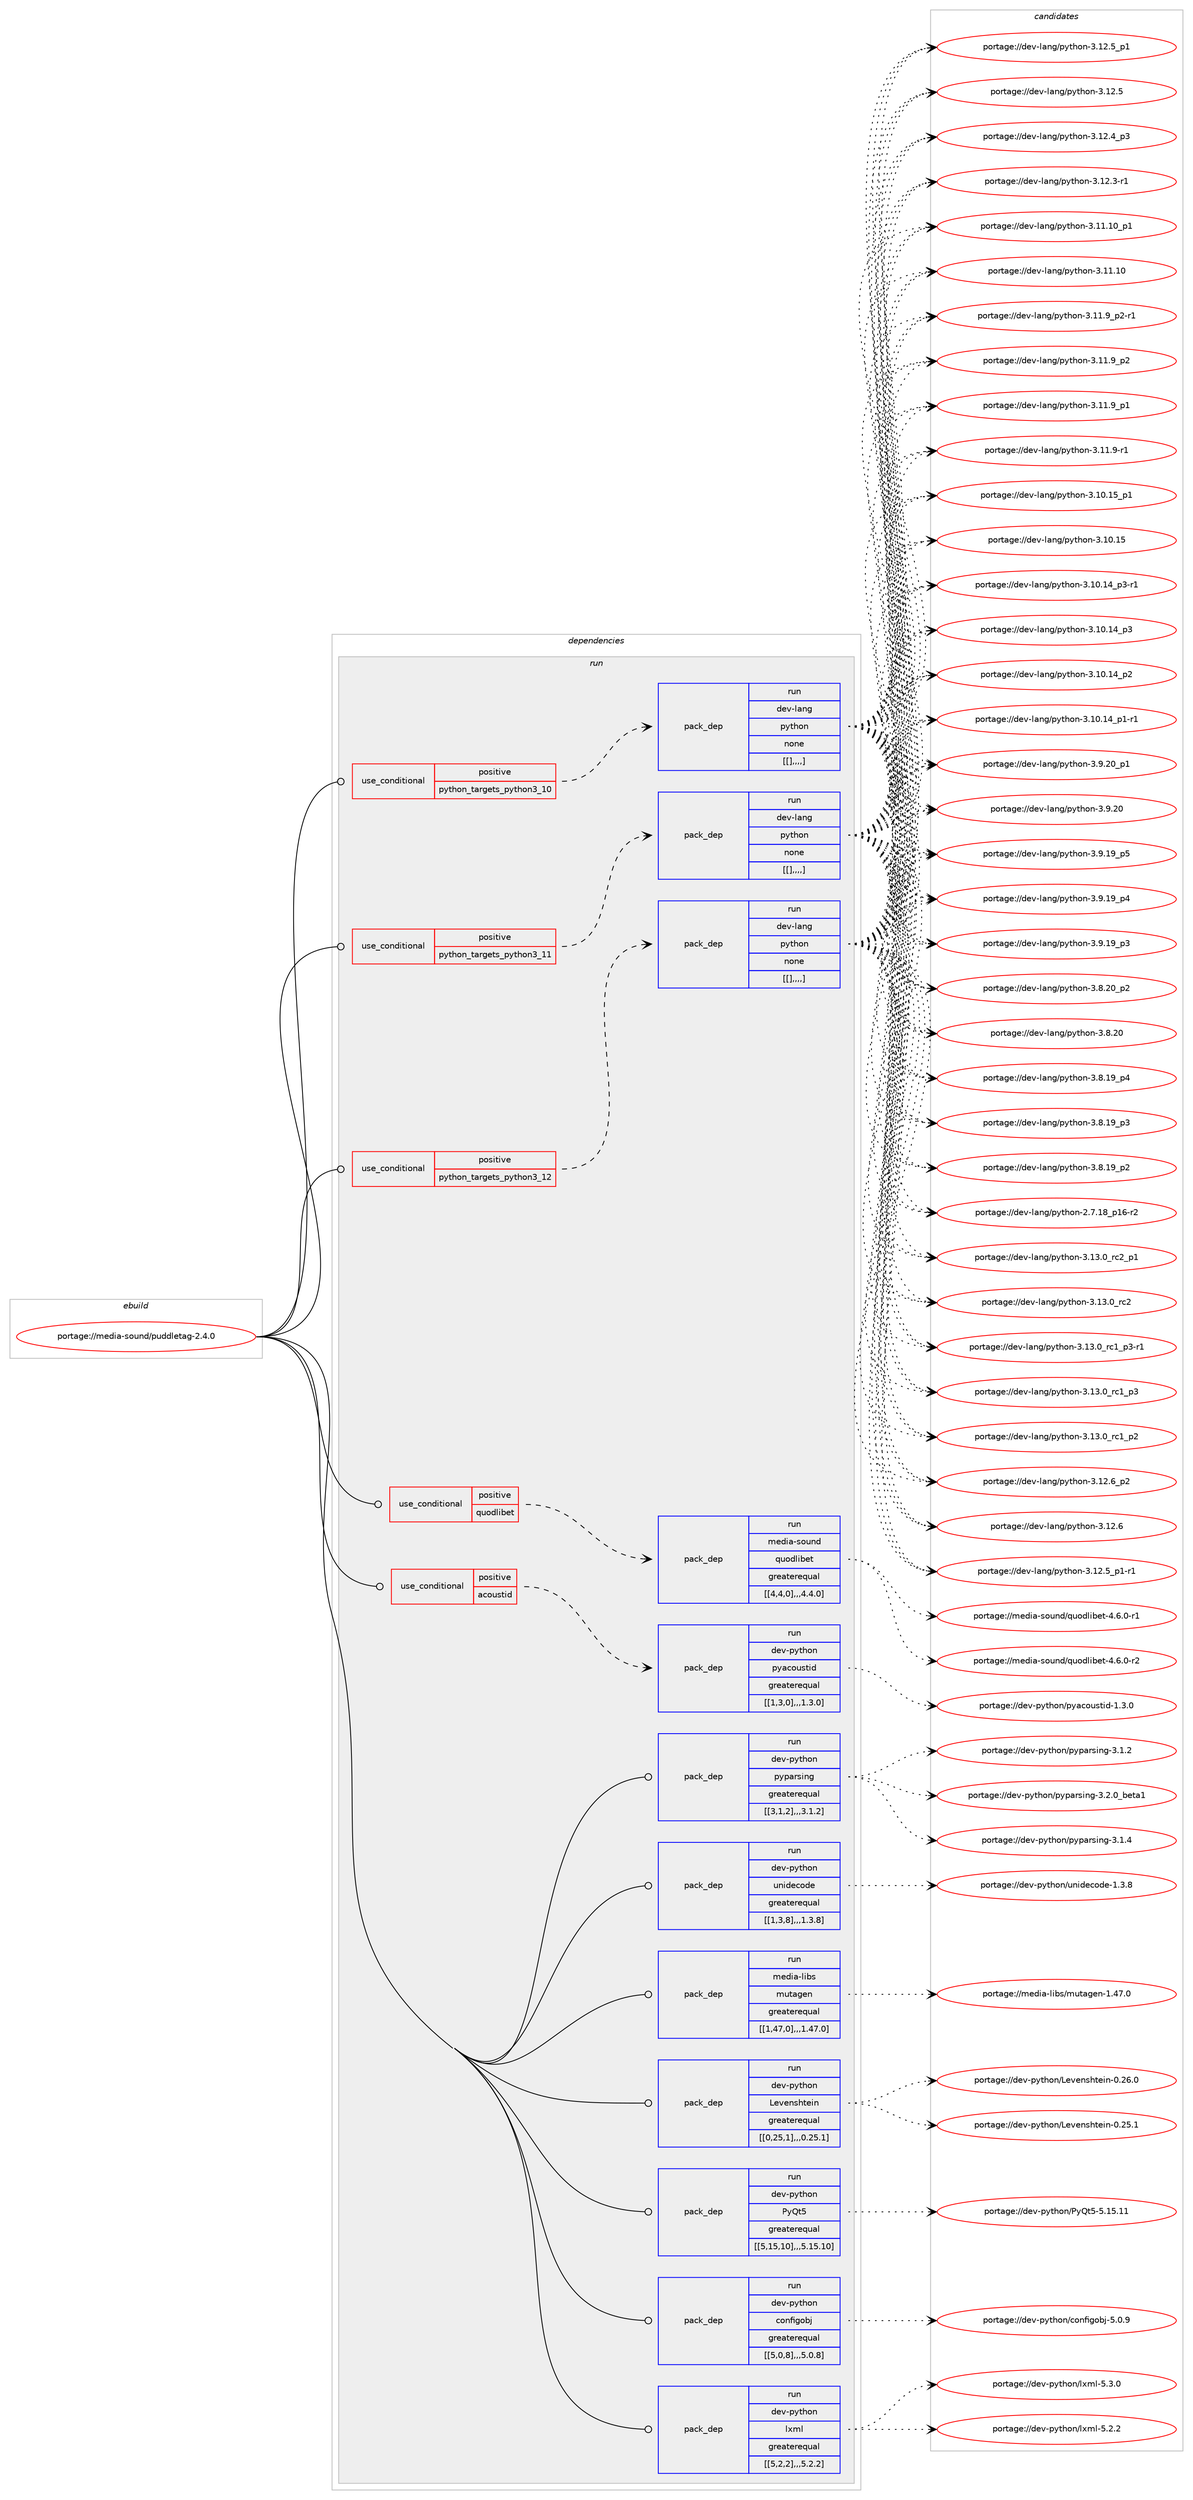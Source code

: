 digraph prolog {

# *************
# Graph options
# *************

newrank=true;
concentrate=true;
compound=true;
graph [rankdir=LR,fontname=Helvetica,fontsize=10,ranksep=1.5];#, ranksep=2.5, nodesep=0.2];
edge  [arrowhead=vee];
node  [fontname=Helvetica,fontsize=10];

# **********
# The ebuild
# **********

subgraph cluster_leftcol {
color=gray;
label=<<i>ebuild</i>>;
id [label="portage://media-sound/puddletag-2.4.0", color=red, width=4, href="../media-sound/puddletag-2.4.0.svg"];
}

# ****************
# The dependencies
# ****************

subgraph cluster_midcol {
color=gray;
label=<<i>dependencies</i>>;
subgraph cluster_compile {
fillcolor="#eeeeee";
style=filled;
label=<<i>compile</i>>;
}
subgraph cluster_compileandrun {
fillcolor="#eeeeee";
style=filled;
label=<<i>compile and run</i>>;
}
subgraph cluster_run {
fillcolor="#eeeeee";
style=filled;
label=<<i>run</i>>;
subgraph cond84788 {
dependency330267 [label=<<TABLE BORDER="0" CELLBORDER="1" CELLSPACING="0" CELLPADDING="4"><TR><TD ROWSPAN="3" CELLPADDING="10">use_conditional</TD></TR><TR><TD>positive</TD></TR><TR><TD>acoustid</TD></TR></TABLE>>, shape=none, color=red];
subgraph pack242967 {
dependency330268 [label=<<TABLE BORDER="0" CELLBORDER="1" CELLSPACING="0" CELLPADDING="4" WIDTH="220"><TR><TD ROWSPAN="6" CELLPADDING="30">pack_dep</TD></TR><TR><TD WIDTH="110">run</TD></TR><TR><TD>dev-python</TD></TR><TR><TD>pyacoustid</TD></TR><TR><TD>greaterequal</TD></TR><TR><TD>[[1,3,0],,,1.3.0]</TD></TR></TABLE>>, shape=none, color=blue];
}
dependency330267:e -> dependency330268:w [weight=20,style="dashed",arrowhead="vee"];
}
id:e -> dependency330267:w [weight=20,style="solid",arrowhead="odot"];
subgraph cond84789 {
dependency330269 [label=<<TABLE BORDER="0" CELLBORDER="1" CELLSPACING="0" CELLPADDING="4"><TR><TD ROWSPAN="3" CELLPADDING="10">use_conditional</TD></TR><TR><TD>positive</TD></TR><TR><TD>python_targets_python3_10</TD></TR></TABLE>>, shape=none, color=red];
subgraph pack242968 {
dependency330270 [label=<<TABLE BORDER="0" CELLBORDER="1" CELLSPACING="0" CELLPADDING="4" WIDTH="220"><TR><TD ROWSPAN="6" CELLPADDING="30">pack_dep</TD></TR><TR><TD WIDTH="110">run</TD></TR><TR><TD>dev-lang</TD></TR><TR><TD>python</TD></TR><TR><TD>none</TD></TR><TR><TD>[[],,,,]</TD></TR></TABLE>>, shape=none, color=blue];
}
dependency330269:e -> dependency330270:w [weight=20,style="dashed",arrowhead="vee"];
}
id:e -> dependency330269:w [weight=20,style="solid",arrowhead="odot"];
subgraph cond84790 {
dependency330271 [label=<<TABLE BORDER="0" CELLBORDER="1" CELLSPACING="0" CELLPADDING="4"><TR><TD ROWSPAN="3" CELLPADDING="10">use_conditional</TD></TR><TR><TD>positive</TD></TR><TR><TD>python_targets_python3_11</TD></TR></TABLE>>, shape=none, color=red];
subgraph pack242969 {
dependency330272 [label=<<TABLE BORDER="0" CELLBORDER="1" CELLSPACING="0" CELLPADDING="4" WIDTH="220"><TR><TD ROWSPAN="6" CELLPADDING="30">pack_dep</TD></TR><TR><TD WIDTH="110">run</TD></TR><TR><TD>dev-lang</TD></TR><TR><TD>python</TD></TR><TR><TD>none</TD></TR><TR><TD>[[],,,,]</TD></TR></TABLE>>, shape=none, color=blue];
}
dependency330271:e -> dependency330272:w [weight=20,style="dashed",arrowhead="vee"];
}
id:e -> dependency330271:w [weight=20,style="solid",arrowhead="odot"];
subgraph cond84791 {
dependency330273 [label=<<TABLE BORDER="0" CELLBORDER="1" CELLSPACING="0" CELLPADDING="4"><TR><TD ROWSPAN="3" CELLPADDING="10">use_conditional</TD></TR><TR><TD>positive</TD></TR><TR><TD>python_targets_python3_12</TD></TR></TABLE>>, shape=none, color=red];
subgraph pack242970 {
dependency330274 [label=<<TABLE BORDER="0" CELLBORDER="1" CELLSPACING="0" CELLPADDING="4" WIDTH="220"><TR><TD ROWSPAN="6" CELLPADDING="30">pack_dep</TD></TR><TR><TD WIDTH="110">run</TD></TR><TR><TD>dev-lang</TD></TR><TR><TD>python</TD></TR><TR><TD>none</TD></TR><TR><TD>[[],,,,]</TD></TR></TABLE>>, shape=none, color=blue];
}
dependency330273:e -> dependency330274:w [weight=20,style="dashed",arrowhead="vee"];
}
id:e -> dependency330273:w [weight=20,style="solid",arrowhead="odot"];
subgraph cond84792 {
dependency330275 [label=<<TABLE BORDER="0" CELLBORDER="1" CELLSPACING="0" CELLPADDING="4"><TR><TD ROWSPAN="3" CELLPADDING="10">use_conditional</TD></TR><TR><TD>positive</TD></TR><TR><TD>quodlibet</TD></TR></TABLE>>, shape=none, color=red];
subgraph pack242971 {
dependency330276 [label=<<TABLE BORDER="0" CELLBORDER="1" CELLSPACING="0" CELLPADDING="4" WIDTH="220"><TR><TD ROWSPAN="6" CELLPADDING="30">pack_dep</TD></TR><TR><TD WIDTH="110">run</TD></TR><TR><TD>media-sound</TD></TR><TR><TD>quodlibet</TD></TR><TR><TD>greaterequal</TD></TR><TR><TD>[[4,4,0],,,4.4.0]</TD></TR></TABLE>>, shape=none, color=blue];
}
dependency330275:e -> dependency330276:w [weight=20,style="dashed",arrowhead="vee"];
}
id:e -> dependency330275:w [weight=20,style="solid",arrowhead="odot"];
subgraph pack242972 {
dependency330277 [label=<<TABLE BORDER="0" CELLBORDER="1" CELLSPACING="0" CELLPADDING="4" WIDTH="220"><TR><TD ROWSPAN="6" CELLPADDING="30">pack_dep</TD></TR><TR><TD WIDTH="110">run</TD></TR><TR><TD>dev-python</TD></TR><TR><TD>Levenshtein</TD></TR><TR><TD>greaterequal</TD></TR><TR><TD>[[0,25,1],,,0.25.1]</TD></TR></TABLE>>, shape=none, color=blue];
}
id:e -> dependency330277:w [weight=20,style="solid",arrowhead="odot"];
subgraph pack242973 {
dependency330278 [label=<<TABLE BORDER="0" CELLBORDER="1" CELLSPACING="0" CELLPADDING="4" WIDTH="220"><TR><TD ROWSPAN="6" CELLPADDING="30">pack_dep</TD></TR><TR><TD WIDTH="110">run</TD></TR><TR><TD>dev-python</TD></TR><TR><TD>PyQt5</TD></TR><TR><TD>greaterequal</TD></TR><TR><TD>[[5,15,10],,,5.15.10]</TD></TR></TABLE>>, shape=none, color=blue];
}
id:e -> dependency330278:w [weight=20,style="solid",arrowhead="odot"];
subgraph pack242974 {
dependency330279 [label=<<TABLE BORDER="0" CELLBORDER="1" CELLSPACING="0" CELLPADDING="4" WIDTH="220"><TR><TD ROWSPAN="6" CELLPADDING="30">pack_dep</TD></TR><TR><TD WIDTH="110">run</TD></TR><TR><TD>dev-python</TD></TR><TR><TD>configobj</TD></TR><TR><TD>greaterequal</TD></TR><TR><TD>[[5,0,8],,,5.0.8]</TD></TR></TABLE>>, shape=none, color=blue];
}
id:e -> dependency330279:w [weight=20,style="solid",arrowhead="odot"];
subgraph pack242975 {
dependency330280 [label=<<TABLE BORDER="0" CELLBORDER="1" CELLSPACING="0" CELLPADDING="4" WIDTH="220"><TR><TD ROWSPAN="6" CELLPADDING="30">pack_dep</TD></TR><TR><TD WIDTH="110">run</TD></TR><TR><TD>dev-python</TD></TR><TR><TD>lxml</TD></TR><TR><TD>greaterequal</TD></TR><TR><TD>[[5,2,2],,,5.2.2]</TD></TR></TABLE>>, shape=none, color=blue];
}
id:e -> dependency330280:w [weight=20,style="solid",arrowhead="odot"];
subgraph pack242976 {
dependency330281 [label=<<TABLE BORDER="0" CELLBORDER="1" CELLSPACING="0" CELLPADDING="4" WIDTH="220"><TR><TD ROWSPAN="6" CELLPADDING="30">pack_dep</TD></TR><TR><TD WIDTH="110">run</TD></TR><TR><TD>dev-python</TD></TR><TR><TD>pyparsing</TD></TR><TR><TD>greaterequal</TD></TR><TR><TD>[[3,1,2],,,3.1.2]</TD></TR></TABLE>>, shape=none, color=blue];
}
id:e -> dependency330281:w [weight=20,style="solid",arrowhead="odot"];
subgraph pack242977 {
dependency330282 [label=<<TABLE BORDER="0" CELLBORDER="1" CELLSPACING="0" CELLPADDING="4" WIDTH="220"><TR><TD ROWSPAN="6" CELLPADDING="30">pack_dep</TD></TR><TR><TD WIDTH="110">run</TD></TR><TR><TD>dev-python</TD></TR><TR><TD>unidecode</TD></TR><TR><TD>greaterequal</TD></TR><TR><TD>[[1,3,8],,,1.3.8]</TD></TR></TABLE>>, shape=none, color=blue];
}
id:e -> dependency330282:w [weight=20,style="solid",arrowhead="odot"];
subgraph pack242978 {
dependency330283 [label=<<TABLE BORDER="0" CELLBORDER="1" CELLSPACING="0" CELLPADDING="4" WIDTH="220"><TR><TD ROWSPAN="6" CELLPADDING="30">pack_dep</TD></TR><TR><TD WIDTH="110">run</TD></TR><TR><TD>media-libs</TD></TR><TR><TD>mutagen</TD></TR><TR><TD>greaterequal</TD></TR><TR><TD>[[1,47,0],,,1.47.0]</TD></TR></TABLE>>, shape=none, color=blue];
}
id:e -> dependency330283:w [weight=20,style="solid",arrowhead="odot"];
}
}

# **************
# The candidates
# **************

subgraph cluster_choices {
rank=same;
color=gray;
label=<<i>candidates</i>>;

subgraph choice242967 {
color=black;
nodesep=1;
choice10010111845112121116104111110471121219799111117115116105100454946514648 [label="portage://dev-python/pyacoustid-1.3.0", color=red, width=4,href="../dev-python/pyacoustid-1.3.0.svg"];
dependency330268:e -> choice10010111845112121116104111110471121219799111117115116105100454946514648:w [style=dotted,weight="100"];
}
subgraph choice242968 {
color=black;
nodesep=1;
choice100101118451089711010347112121116104111110455146495146489511499509511249 [label="portage://dev-lang/python-3.13.0_rc2_p1", color=red, width=4,href="../dev-lang/python-3.13.0_rc2_p1.svg"];
choice10010111845108971101034711212111610411111045514649514648951149950 [label="portage://dev-lang/python-3.13.0_rc2", color=red, width=4,href="../dev-lang/python-3.13.0_rc2.svg"];
choice1001011184510897110103471121211161041111104551464951464895114994995112514511449 [label="portage://dev-lang/python-3.13.0_rc1_p3-r1", color=red, width=4,href="../dev-lang/python-3.13.0_rc1_p3-r1.svg"];
choice100101118451089711010347112121116104111110455146495146489511499499511251 [label="portage://dev-lang/python-3.13.0_rc1_p3", color=red, width=4,href="../dev-lang/python-3.13.0_rc1_p3.svg"];
choice100101118451089711010347112121116104111110455146495146489511499499511250 [label="portage://dev-lang/python-3.13.0_rc1_p2", color=red, width=4,href="../dev-lang/python-3.13.0_rc1_p2.svg"];
choice100101118451089711010347112121116104111110455146495046549511250 [label="portage://dev-lang/python-3.12.6_p2", color=red, width=4,href="../dev-lang/python-3.12.6_p2.svg"];
choice10010111845108971101034711212111610411111045514649504654 [label="portage://dev-lang/python-3.12.6", color=red, width=4,href="../dev-lang/python-3.12.6.svg"];
choice1001011184510897110103471121211161041111104551464950465395112494511449 [label="portage://dev-lang/python-3.12.5_p1-r1", color=red, width=4,href="../dev-lang/python-3.12.5_p1-r1.svg"];
choice100101118451089711010347112121116104111110455146495046539511249 [label="portage://dev-lang/python-3.12.5_p1", color=red, width=4,href="../dev-lang/python-3.12.5_p1.svg"];
choice10010111845108971101034711212111610411111045514649504653 [label="portage://dev-lang/python-3.12.5", color=red, width=4,href="../dev-lang/python-3.12.5.svg"];
choice100101118451089711010347112121116104111110455146495046529511251 [label="portage://dev-lang/python-3.12.4_p3", color=red, width=4,href="../dev-lang/python-3.12.4_p3.svg"];
choice100101118451089711010347112121116104111110455146495046514511449 [label="portage://dev-lang/python-3.12.3-r1", color=red, width=4,href="../dev-lang/python-3.12.3-r1.svg"];
choice10010111845108971101034711212111610411111045514649494649489511249 [label="portage://dev-lang/python-3.11.10_p1", color=red, width=4,href="../dev-lang/python-3.11.10_p1.svg"];
choice1001011184510897110103471121211161041111104551464949464948 [label="portage://dev-lang/python-3.11.10", color=red, width=4,href="../dev-lang/python-3.11.10.svg"];
choice1001011184510897110103471121211161041111104551464949465795112504511449 [label="portage://dev-lang/python-3.11.9_p2-r1", color=red, width=4,href="../dev-lang/python-3.11.9_p2-r1.svg"];
choice100101118451089711010347112121116104111110455146494946579511250 [label="portage://dev-lang/python-3.11.9_p2", color=red, width=4,href="../dev-lang/python-3.11.9_p2.svg"];
choice100101118451089711010347112121116104111110455146494946579511249 [label="portage://dev-lang/python-3.11.9_p1", color=red, width=4,href="../dev-lang/python-3.11.9_p1.svg"];
choice100101118451089711010347112121116104111110455146494946574511449 [label="portage://dev-lang/python-3.11.9-r1", color=red, width=4,href="../dev-lang/python-3.11.9-r1.svg"];
choice10010111845108971101034711212111610411111045514649484649539511249 [label="portage://dev-lang/python-3.10.15_p1", color=red, width=4,href="../dev-lang/python-3.10.15_p1.svg"];
choice1001011184510897110103471121211161041111104551464948464953 [label="portage://dev-lang/python-3.10.15", color=red, width=4,href="../dev-lang/python-3.10.15.svg"];
choice100101118451089711010347112121116104111110455146494846495295112514511449 [label="portage://dev-lang/python-3.10.14_p3-r1", color=red, width=4,href="../dev-lang/python-3.10.14_p3-r1.svg"];
choice10010111845108971101034711212111610411111045514649484649529511251 [label="portage://dev-lang/python-3.10.14_p3", color=red, width=4,href="../dev-lang/python-3.10.14_p3.svg"];
choice10010111845108971101034711212111610411111045514649484649529511250 [label="portage://dev-lang/python-3.10.14_p2", color=red, width=4,href="../dev-lang/python-3.10.14_p2.svg"];
choice100101118451089711010347112121116104111110455146494846495295112494511449 [label="portage://dev-lang/python-3.10.14_p1-r1", color=red, width=4,href="../dev-lang/python-3.10.14_p1-r1.svg"];
choice100101118451089711010347112121116104111110455146574650489511249 [label="portage://dev-lang/python-3.9.20_p1", color=red, width=4,href="../dev-lang/python-3.9.20_p1.svg"];
choice10010111845108971101034711212111610411111045514657465048 [label="portage://dev-lang/python-3.9.20", color=red, width=4,href="../dev-lang/python-3.9.20.svg"];
choice100101118451089711010347112121116104111110455146574649579511253 [label="portage://dev-lang/python-3.9.19_p5", color=red, width=4,href="../dev-lang/python-3.9.19_p5.svg"];
choice100101118451089711010347112121116104111110455146574649579511252 [label="portage://dev-lang/python-3.9.19_p4", color=red, width=4,href="../dev-lang/python-3.9.19_p4.svg"];
choice100101118451089711010347112121116104111110455146574649579511251 [label="portage://dev-lang/python-3.9.19_p3", color=red, width=4,href="../dev-lang/python-3.9.19_p3.svg"];
choice100101118451089711010347112121116104111110455146564650489511250 [label="portage://dev-lang/python-3.8.20_p2", color=red, width=4,href="../dev-lang/python-3.8.20_p2.svg"];
choice10010111845108971101034711212111610411111045514656465048 [label="portage://dev-lang/python-3.8.20", color=red, width=4,href="../dev-lang/python-3.8.20.svg"];
choice100101118451089711010347112121116104111110455146564649579511252 [label="portage://dev-lang/python-3.8.19_p4", color=red, width=4,href="../dev-lang/python-3.8.19_p4.svg"];
choice100101118451089711010347112121116104111110455146564649579511251 [label="portage://dev-lang/python-3.8.19_p3", color=red, width=4,href="../dev-lang/python-3.8.19_p3.svg"];
choice100101118451089711010347112121116104111110455146564649579511250 [label="portage://dev-lang/python-3.8.19_p2", color=red, width=4,href="../dev-lang/python-3.8.19_p2.svg"];
choice100101118451089711010347112121116104111110455046554649569511249544511450 [label="portage://dev-lang/python-2.7.18_p16-r2", color=red, width=4,href="../dev-lang/python-2.7.18_p16-r2.svg"];
dependency330270:e -> choice100101118451089711010347112121116104111110455146495146489511499509511249:w [style=dotted,weight="100"];
dependency330270:e -> choice10010111845108971101034711212111610411111045514649514648951149950:w [style=dotted,weight="100"];
dependency330270:e -> choice1001011184510897110103471121211161041111104551464951464895114994995112514511449:w [style=dotted,weight="100"];
dependency330270:e -> choice100101118451089711010347112121116104111110455146495146489511499499511251:w [style=dotted,weight="100"];
dependency330270:e -> choice100101118451089711010347112121116104111110455146495146489511499499511250:w [style=dotted,weight="100"];
dependency330270:e -> choice100101118451089711010347112121116104111110455146495046549511250:w [style=dotted,weight="100"];
dependency330270:e -> choice10010111845108971101034711212111610411111045514649504654:w [style=dotted,weight="100"];
dependency330270:e -> choice1001011184510897110103471121211161041111104551464950465395112494511449:w [style=dotted,weight="100"];
dependency330270:e -> choice100101118451089711010347112121116104111110455146495046539511249:w [style=dotted,weight="100"];
dependency330270:e -> choice10010111845108971101034711212111610411111045514649504653:w [style=dotted,weight="100"];
dependency330270:e -> choice100101118451089711010347112121116104111110455146495046529511251:w [style=dotted,weight="100"];
dependency330270:e -> choice100101118451089711010347112121116104111110455146495046514511449:w [style=dotted,weight="100"];
dependency330270:e -> choice10010111845108971101034711212111610411111045514649494649489511249:w [style=dotted,weight="100"];
dependency330270:e -> choice1001011184510897110103471121211161041111104551464949464948:w [style=dotted,weight="100"];
dependency330270:e -> choice1001011184510897110103471121211161041111104551464949465795112504511449:w [style=dotted,weight="100"];
dependency330270:e -> choice100101118451089711010347112121116104111110455146494946579511250:w [style=dotted,weight="100"];
dependency330270:e -> choice100101118451089711010347112121116104111110455146494946579511249:w [style=dotted,weight="100"];
dependency330270:e -> choice100101118451089711010347112121116104111110455146494946574511449:w [style=dotted,weight="100"];
dependency330270:e -> choice10010111845108971101034711212111610411111045514649484649539511249:w [style=dotted,weight="100"];
dependency330270:e -> choice1001011184510897110103471121211161041111104551464948464953:w [style=dotted,weight="100"];
dependency330270:e -> choice100101118451089711010347112121116104111110455146494846495295112514511449:w [style=dotted,weight="100"];
dependency330270:e -> choice10010111845108971101034711212111610411111045514649484649529511251:w [style=dotted,weight="100"];
dependency330270:e -> choice10010111845108971101034711212111610411111045514649484649529511250:w [style=dotted,weight="100"];
dependency330270:e -> choice100101118451089711010347112121116104111110455146494846495295112494511449:w [style=dotted,weight="100"];
dependency330270:e -> choice100101118451089711010347112121116104111110455146574650489511249:w [style=dotted,weight="100"];
dependency330270:e -> choice10010111845108971101034711212111610411111045514657465048:w [style=dotted,weight="100"];
dependency330270:e -> choice100101118451089711010347112121116104111110455146574649579511253:w [style=dotted,weight="100"];
dependency330270:e -> choice100101118451089711010347112121116104111110455146574649579511252:w [style=dotted,weight="100"];
dependency330270:e -> choice100101118451089711010347112121116104111110455146574649579511251:w [style=dotted,weight="100"];
dependency330270:e -> choice100101118451089711010347112121116104111110455146564650489511250:w [style=dotted,weight="100"];
dependency330270:e -> choice10010111845108971101034711212111610411111045514656465048:w [style=dotted,weight="100"];
dependency330270:e -> choice100101118451089711010347112121116104111110455146564649579511252:w [style=dotted,weight="100"];
dependency330270:e -> choice100101118451089711010347112121116104111110455146564649579511251:w [style=dotted,weight="100"];
dependency330270:e -> choice100101118451089711010347112121116104111110455146564649579511250:w [style=dotted,weight="100"];
dependency330270:e -> choice100101118451089711010347112121116104111110455046554649569511249544511450:w [style=dotted,weight="100"];
}
subgraph choice242969 {
color=black;
nodesep=1;
choice100101118451089711010347112121116104111110455146495146489511499509511249 [label="portage://dev-lang/python-3.13.0_rc2_p1", color=red, width=4,href="../dev-lang/python-3.13.0_rc2_p1.svg"];
choice10010111845108971101034711212111610411111045514649514648951149950 [label="portage://dev-lang/python-3.13.0_rc2", color=red, width=4,href="../dev-lang/python-3.13.0_rc2.svg"];
choice1001011184510897110103471121211161041111104551464951464895114994995112514511449 [label="portage://dev-lang/python-3.13.0_rc1_p3-r1", color=red, width=4,href="../dev-lang/python-3.13.0_rc1_p3-r1.svg"];
choice100101118451089711010347112121116104111110455146495146489511499499511251 [label="portage://dev-lang/python-3.13.0_rc1_p3", color=red, width=4,href="../dev-lang/python-3.13.0_rc1_p3.svg"];
choice100101118451089711010347112121116104111110455146495146489511499499511250 [label="portage://dev-lang/python-3.13.0_rc1_p2", color=red, width=4,href="../dev-lang/python-3.13.0_rc1_p2.svg"];
choice100101118451089711010347112121116104111110455146495046549511250 [label="portage://dev-lang/python-3.12.6_p2", color=red, width=4,href="../dev-lang/python-3.12.6_p2.svg"];
choice10010111845108971101034711212111610411111045514649504654 [label="portage://dev-lang/python-3.12.6", color=red, width=4,href="../dev-lang/python-3.12.6.svg"];
choice1001011184510897110103471121211161041111104551464950465395112494511449 [label="portage://dev-lang/python-3.12.5_p1-r1", color=red, width=4,href="../dev-lang/python-3.12.5_p1-r1.svg"];
choice100101118451089711010347112121116104111110455146495046539511249 [label="portage://dev-lang/python-3.12.5_p1", color=red, width=4,href="../dev-lang/python-3.12.5_p1.svg"];
choice10010111845108971101034711212111610411111045514649504653 [label="portage://dev-lang/python-3.12.5", color=red, width=4,href="../dev-lang/python-3.12.5.svg"];
choice100101118451089711010347112121116104111110455146495046529511251 [label="portage://dev-lang/python-3.12.4_p3", color=red, width=4,href="../dev-lang/python-3.12.4_p3.svg"];
choice100101118451089711010347112121116104111110455146495046514511449 [label="portage://dev-lang/python-3.12.3-r1", color=red, width=4,href="../dev-lang/python-3.12.3-r1.svg"];
choice10010111845108971101034711212111610411111045514649494649489511249 [label="portage://dev-lang/python-3.11.10_p1", color=red, width=4,href="../dev-lang/python-3.11.10_p1.svg"];
choice1001011184510897110103471121211161041111104551464949464948 [label="portage://dev-lang/python-3.11.10", color=red, width=4,href="../dev-lang/python-3.11.10.svg"];
choice1001011184510897110103471121211161041111104551464949465795112504511449 [label="portage://dev-lang/python-3.11.9_p2-r1", color=red, width=4,href="../dev-lang/python-3.11.9_p2-r1.svg"];
choice100101118451089711010347112121116104111110455146494946579511250 [label="portage://dev-lang/python-3.11.9_p2", color=red, width=4,href="../dev-lang/python-3.11.9_p2.svg"];
choice100101118451089711010347112121116104111110455146494946579511249 [label="portage://dev-lang/python-3.11.9_p1", color=red, width=4,href="../dev-lang/python-3.11.9_p1.svg"];
choice100101118451089711010347112121116104111110455146494946574511449 [label="portage://dev-lang/python-3.11.9-r1", color=red, width=4,href="../dev-lang/python-3.11.9-r1.svg"];
choice10010111845108971101034711212111610411111045514649484649539511249 [label="portage://dev-lang/python-3.10.15_p1", color=red, width=4,href="../dev-lang/python-3.10.15_p1.svg"];
choice1001011184510897110103471121211161041111104551464948464953 [label="portage://dev-lang/python-3.10.15", color=red, width=4,href="../dev-lang/python-3.10.15.svg"];
choice100101118451089711010347112121116104111110455146494846495295112514511449 [label="portage://dev-lang/python-3.10.14_p3-r1", color=red, width=4,href="../dev-lang/python-3.10.14_p3-r1.svg"];
choice10010111845108971101034711212111610411111045514649484649529511251 [label="portage://dev-lang/python-3.10.14_p3", color=red, width=4,href="../dev-lang/python-3.10.14_p3.svg"];
choice10010111845108971101034711212111610411111045514649484649529511250 [label="portage://dev-lang/python-3.10.14_p2", color=red, width=4,href="../dev-lang/python-3.10.14_p2.svg"];
choice100101118451089711010347112121116104111110455146494846495295112494511449 [label="portage://dev-lang/python-3.10.14_p1-r1", color=red, width=4,href="../dev-lang/python-3.10.14_p1-r1.svg"];
choice100101118451089711010347112121116104111110455146574650489511249 [label="portage://dev-lang/python-3.9.20_p1", color=red, width=4,href="../dev-lang/python-3.9.20_p1.svg"];
choice10010111845108971101034711212111610411111045514657465048 [label="portage://dev-lang/python-3.9.20", color=red, width=4,href="../dev-lang/python-3.9.20.svg"];
choice100101118451089711010347112121116104111110455146574649579511253 [label="portage://dev-lang/python-3.9.19_p5", color=red, width=4,href="../dev-lang/python-3.9.19_p5.svg"];
choice100101118451089711010347112121116104111110455146574649579511252 [label="portage://dev-lang/python-3.9.19_p4", color=red, width=4,href="../dev-lang/python-3.9.19_p4.svg"];
choice100101118451089711010347112121116104111110455146574649579511251 [label="portage://dev-lang/python-3.9.19_p3", color=red, width=4,href="../dev-lang/python-3.9.19_p3.svg"];
choice100101118451089711010347112121116104111110455146564650489511250 [label="portage://dev-lang/python-3.8.20_p2", color=red, width=4,href="../dev-lang/python-3.8.20_p2.svg"];
choice10010111845108971101034711212111610411111045514656465048 [label="portage://dev-lang/python-3.8.20", color=red, width=4,href="../dev-lang/python-3.8.20.svg"];
choice100101118451089711010347112121116104111110455146564649579511252 [label="portage://dev-lang/python-3.8.19_p4", color=red, width=4,href="../dev-lang/python-3.8.19_p4.svg"];
choice100101118451089711010347112121116104111110455146564649579511251 [label="portage://dev-lang/python-3.8.19_p3", color=red, width=4,href="../dev-lang/python-3.8.19_p3.svg"];
choice100101118451089711010347112121116104111110455146564649579511250 [label="portage://dev-lang/python-3.8.19_p2", color=red, width=4,href="../dev-lang/python-3.8.19_p2.svg"];
choice100101118451089711010347112121116104111110455046554649569511249544511450 [label="portage://dev-lang/python-2.7.18_p16-r2", color=red, width=4,href="../dev-lang/python-2.7.18_p16-r2.svg"];
dependency330272:e -> choice100101118451089711010347112121116104111110455146495146489511499509511249:w [style=dotted,weight="100"];
dependency330272:e -> choice10010111845108971101034711212111610411111045514649514648951149950:w [style=dotted,weight="100"];
dependency330272:e -> choice1001011184510897110103471121211161041111104551464951464895114994995112514511449:w [style=dotted,weight="100"];
dependency330272:e -> choice100101118451089711010347112121116104111110455146495146489511499499511251:w [style=dotted,weight="100"];
dependency330272:e -> choice100101118451089711010347112121116104111110455146495146489511499499511250:w [style=dotted,weight="100"];
dependency330272:e -> choice100101118451089711010347112121116104111110455146495046549511250:w [style=dotted,weight="100"];
dependency330272:e -> choice10010111845108971101034711212111610411111045514649504654:w [style=dotted,weight="100"];
dependency330272:e -> choice1001011184510897110103471121211161041111104551464950465395112494511449:w [style=dotted,weight="100"];
dependency330272:e -> choice100101118451089711010347112121116104111110455146495046539511249:w [style=dotted,weight="100"];
dependency330272:e -> choice10010111845108971101034711212111610411111045514649504653:w [style=dotted,weight="100"];
dependency330272:e -> choice100101118451089711010347112121116104111110455146495046529511251:w [style=dotted,weight="100"];
dependency330272:e -> choice100101118451089711010347112121116104111110455146495046514511449:w [style=dotted,weight="100"];
dependency330272:e -> choice10010111845108971101034711212111610411111045514649494649489511249:w [style=dotted,weight="100"];
dependency330272:e -> choice1001011184510897110103471121211161041111104551464949464948:w [style=dotted,weight="100"];
dependency330272:e -> choice1001011184510897110103471121211161041111104551464949465795112504511449:w [style=dotted,weight="100"];
dependency330272:e -> choice100101118451089711010347112121116104111110455146494946579511250:w [style=dotted,weight="100"];
dependency330272:e -> choice100101118451089711010347112121116104111110455146494946579511249:w [style=dotted,weight="100"];
dependency330272:e -> choice100101118451089711010347112121116104111110455146494946574511449:w [style=dotted,weight="100"];
dependency330272:e -> choice10010111845108971101034711212111610411111045514649484649539511249:w [style=dotted,weight="100"];
dependency330272:e -> choice1001011184510897110103471121211161041111104551464948464953:w [style=dotted,weight="100"];
dependency330272:e -> choice100101118451089711010347112121116104111110455146494846495295112514511449:w [style=dotted,weight="100"];
dependency330272:e -> choice10010111845108971101034711212111610411111045514649484649529511251:w [style=dotted,weight="100"];
dependency330272:e -> choice10010111845108971101034711212111610411111045514649484649529511250:w [style=dotted,weight="100"];
dependency330272:e -> choice100101118451089711010347112121116104111110455146494846495295112494511449:w [style=dotted,weight="100"];
dependency330272:e -> choice100101118451089711010347112121116104111110455146574650489511249:w [style=dotted,weight="100"];
dependency330272:e -> choice10010111845108971101034711212111610411111045514657465048:w [style=dotted,weight="100"];
dependency330272:e -> choice100101118451089711010347112121116104111110455146574649579511253:w [style=dotted,weight="100"];
dependency330272:e -> choice100101118451089711010347112121116104111110455146574649579511252:w [style=dotted,weight="100"];
dependency330272:e -> choice100101118451089711010347112121116104111110455146574649579511251:w [style=dotted,weight="100"];
dependency330272:e -> choice100101118451089711010347112121116104111110455146564650489511250:w [style=dotted,weight="100"];
dependency330272:e -> choice10010111845108971101034711212111610411111045514656465048:w [style=dotted,weight="100"];
dependency330272:e -> choice100101118451089711010347112121116104111110455146564649579511252:w [style=dotted,weight="100"];
dependency330272:e -> choice100101118451089711010347112121116104111110455146564649579511251:w [style=dotted,weight="100"];
dependency330272:e -> choice100101118451089711010347112121116104111110455146564649579511250:w [style=dotted,weight="100"];
dependency330272:e -> choice100101118451089711010347112121116104111110455046554649569511249544511450:w [style=dotted,weight="100"];
}
subgraph choice242970 {
color=black;
nodesep=1;
choice100101118451089711010347112121116104111110455146495146489511499509511249 [label="portage://dev-lang/python-3.13.0_rc2_p1", color=red, width=4,href="../dev-lang/python-3.13.0_rc2_p1.svg"];
choice10010111845108971101034711212111610411111045514649514648951149950 [label="portage://dev-lang/python-3.13.0_rc2", color=red, width=4,href="../dev-lang/python-3.13.0_rc2.svg"];
choice1001011184510897110103471121211161041111104551464951464895114994995112514511449 [label="portage://dev-lang/python-3.13.0_rc1_p3-r1", color=red, width=4,href="../dev-lang/python-3.13.0_rc1_p3-r1.svg"];
choice100101118451089711010347112121116104111110455146495146489511499499511251 [label="portage://dev-lang/python-3.13.0_rc1_p3", color=red, width=4,href="../dev-lang/python-3.13.0_rc1_p3.svg"];
choice100101118451089711010347112121116104111110455146495146489511499499511250 [label="portage://dev-lang/python-3.13.0_rc1_p2", color=red, width=4,href="../dev-lang/python-3.13.0_rc1_p2.svg"];
choice100101118451089711010347112121116104111110455146495046549511250 [label="portage://dev-lang/python-3.12.6_p2", color=red, width=4,href="../dev-lang/python-3.12.6_p2.svg"];
choice10010111845108971101034711212111610411111045514649504654 [label="portage://dev-lang/python-3.12.6", color=red, width=4,href="../dev-lang/python-3.12.6.svg"];
choice1001011184510897110103471121211161041111104551464950465395112494511449 [label="portage://dev-lang/python-3.12.5_p1-r1", color=red, width=4,href="../dev-lang/python-3.12.5_p1-r1.svg"];
choice100101118451089711010347112121116104111110455146495046539511249 [label="portage://dev-lang/python-3.12.5_p1", color=red, width=4,href="../dev-lang/python-3.12.5_p1.svg"];
choice10010111845108971101034711212111610411111045514649504653 [label="portage://dev-lang/python-3.12.5", color=red, width=4,href="../dev-lang/python-3.12.5.svg"];
choice100101118451089711010347112121116104111110455146495046529511251 [label="portage://dev-lang/python-3.12.4_p3", color=red, width=4,href="../dev-lang/python-3.12.4_p3.svg"];
choice100101118451089711010347112121116104111110455146495046514511449 [label="portage://dev-lang/python-3.12.3-r1", color=red, width=4,href="../dev-lang/python-3.12.3-r1.svg"];
choice10010111845108971101034711212111610411111045514649494649489511249 [label="portage://dev-lang/python-3.11.10_p1", color=red, width=4,href="../dev-lang/python-3.11.10_p1.svg"];
choice1001011184510897110103471121211161041111104551464949464948 [label="portage://dev-lang/python-3.11.10", color=red, width=4,href="../dev-lang/python-3.11.10.svg"];
choice1001011184510897110103471121211161041111104551464949465795112504511449 [label="portage://dev-lang/python-3.11.9_p2-r1", color=red, width=4,href="../dev-lang/python-3.11.9_p2-r1.svg"];
choice100101118451089711010347112121116104111110455146494946579511250 [label="portage://dev-lang/python-3.11.9_p2", color=red, width=4,href="../dev-lang/python-3.11.9_p2.svg"];
choice100101118451089711010347112121116104111110455146494946579511249 [label="portage://dev-lang/python-3.11.9_p1", color=red, width=4,href="../dev-lang/python-3.11.9_p1.svg"];
choice100101118451089711010347112121116104111110455146494946574511449 [label="portage://dev-lang/python-3.11.9-r1", color=red, width=4,href="../dev-lang/python-3.11.9-r1.svg"];
choice10010111845108971101034711212111610411111045514649484649539511249 [label="portage://dev-lang/python-3.10.15_p1", color=red, width=4,href="../dev-lang/python-3.10.15_p1.svg"];
choice1001011184510897110103471121211161041111104551464948464953 [label="portage://dev-lang/python-3.10.15", color=red, width=4,href="../dev-lang/python-3.10.15.svg"];
choice100101118451089711010347112121116104111110455146494846495295112514511449 [label="portage://dev-lang/python-3.10.14_p3-r1", color=red, width=4,href="../dev-lang/python-3.10.14_p3-r1.svg"];
choice10010111845108971101034711212111610411111045514649484649529511251 [label="portage://dev-lang/python-3.10.14_p3", color=red, width=4,href="../dev-lang/python-3.10.14_p3.svg"];
choice10010111845108971101034711212111610411111045514649484649529511250 [label="portage://dev-lang/python-3.10.14_p2", color=red, width=4,href="../dev-lang/python-3.10.14_p2.svg"];
choice100101118451089711010347112121116104111110455146494846495295112494511449 [label="portage://dev-lang/python-3.10.14_p1-r1", color=red, width=4,href="../dev-lang/python-3.10.14_p1-r1.svg"];
choice100101118451089711010347112121116104111110455146574650489511249 [label="portage://dev-lang/python-3.9.20_p1", color=red, width=4,href="../dev-lang/python-3.9.20_p1.svg"];
choice10010111845108971101034711212111610411111045514657465048 [label="portage://dev-lang/python-3.9.20", color=red, width=4,href="../dev-lang/python-3.9.20.svg"];
choice100101118451089711010347112121116104111110455146574649579511253 [label="portage://dev-lang/python-3.9.19_p5", color=red, width=4,href="../dev-lang/python-3.9.19_p5.svg"];
choice100101118451089711010347112121116104111110455146574649579511252 [label="portage://dev-lang/python-3.9.19_p4", color=red, width=4,href="../dev-lang/python-3.9.19_p4.svg"];
choice100101118451089711010347112121116104111110455146574649579511251 [label="portage://dev-lang/python-3.9.19_p3", color=red, width=4,href="../dev-lang/python-3.9.19_p3.svg"];
choice100101118451089711010347112121116104111110455146564650489511250 [label="portage://dev-lang/python-3.8.20_p2", color=red, width=4,href="../dev-lang/python-3.8.20_p2.svg"];
choice10010111845108971101034711212111610411111045514656465048 [label="portage://dev-lang/python-3.8.20", color=red, width=4,href="../dev-lang/python-3.8.20.svg"];
choice100101118451089711010347112121116104111110455146564649579511252 [label="portage://dev-lang/python-3.8.19_p4", color=red, width=4,href="../dev-lang/python-3.8.19_p4.svg"];
choice100101118451089711010347112121116104111110455146564649579511251 [label="portage://dev-lang/python-3.8.19_p3", color=red, width=4,href="../dev-lang/python-3.8.19_p3.svg"];
choice100101118451089711010347112121116104111110455146564649579511250 [label="portage://dev-lang/python-3.8.19_p2", color=red, width=4,href="../dev-lang/python-3.8.19_p2.svg"];
choice100101118451089711010347112121116104111110455046554649569511249544511450 [label="portage://dev-lang/python-2.7.18_p16-r2", color=red, width=4,href="../dev-lang/python-2.7.18_p16-r2.svg"];
dependency330274:e -> choice100101118451089711010347112121116104111110455146495146489511499509511249:w [style=dotted,weight="100"];
dependency330274:e -> choice10010111845108971101034711212111610411111045514649514648951149950:w [style=dotted,weight="100"];
dependency330274:e -> choice1001011184510897110103471121211161041111104551464951464895114994995112514511449:w [style=dotted,weight="100"];
dependency330274:e -> choice100101118451089711010347112121116104111110455146495146489511499499511251:w [style=dotted,weight="100"];
dependency330274:e -> choice100101118451089711010347112121116104111110455146495146489511499499511250:w [style=dotted,weight="100"];
dependency330274:e -> choice100101118451089711010347112121116104111110455146495046549511250:w [style=dotted,weight="100"];
dependency330274:e -> choice10010111845108971101034711212111610411111045514649504654:w [style=dotted,weight="100"];
dependency330274:e -> choice1001011184510897110103471121211161041111104551464950465395112494511449:w [style=dotted,weight="100"];
dependency330274:e -> choice100101118451089711010347112121116104111110455146495046539511249:w [style=dotted,weight="100"];
dependency330274:e -> choice10010111845108971101034711212111610411111045514649504653:w [style=dotted,weight="100"];
dependency330274:e -> choice100101118451089711010347112121116104111110455146495046529511251:w [style=dotted,weight="100"];
dependency330274:e -> choice100101118451089711010347112121116104111110455146495046514511449:w [style=dotted,weight="100"];
dependency330274:e -> choice10010111845108971101034711212111610411111045514649494649489511249:w [style=dotted,weight="100"];
dependency330274:e -> choice1001011184510897110103471121211161041111104551464949464948:w [style=dotted,weight="100"];
dependency330274:e -> choice1001011184510897110103471121211161041111104551464949465795112504511449:w [style=dotted,weight="100"];
dependency330274:e -> choice100101118451089711010347112121116104111110455146494946579511250:w [style=dotted,weight="100"];
dependency330274:e -> choice100101118451089711010347112121116104111110455146494946579511249:w [style=dotted,weight="100"];
dependency330274:e -> choice100101118451089711010347112121116104111110455146494946574511449:w [style=dotted,weight="100"];
dependency330274:e -> choice10010111845108971101034711212111610411111045514649484649539511249:w [style=dotted,weight="100"];
dependency330274:e -> choice1001011184510897110103471121211161041111104551464948464953:w [style=dotted,weight="100"];
dependency330274:e -> choice100101118451089711010347112121116104111110455146494846495295112514511449:w [style=dotted,weight="100"];
dependency330274:e -> choice10010111845108971101034711212111610411111045514649484649529511251:w [style=dotted,weight="100"];
dependency330274:e -> choice10010111845108971101034711212111610411111045514649484649529511250:w [style=dotted,weight="100"];
dependency330274:e -> choice100101118451089711010347112121116104111110455146494846495295112494511449:w [style=dotted,weight="100"];
dependency330274:e -> choice100101118451089711010347112121116104111110455146574650489511249:w [style=dotted,weight="100"];
dependency330274:e -> choice10010111845108971101034711212111610411111045514657465048:w [style=dotted,weight="100"];
dependency330274:e -> choice100101118451089711010347112121116104111110455146574649579511253:w [style=dotted,weight="100"];
dependency330274:e -> choice100101118451089711010347112121116104111110455146574649579511252:w [style=dotted,weight="100"];
dependency330274:e -> choice100101118451089711010347112121116104111110455146574649579511251:w [style=dotted,weight="100"];
dependency330274:e -> choice100101118451089711010347112121116104111110455146564650489511250:w [style=dotted,weight="100"];
dependency330274:e -> choice10010111845108971101034711212111610411111045514656465048:w [style=dotted,weight="100"];
dependency330274:e -> choice100101118451089711010347112121116104111110455146564649579511252:w [style=dotted,weight="100"];
dependency330274:e -> choice100101118451089711010347112121116104111110455146564649579511251:w [style=dotted,weight="100"];
dependency330274:e -> choice100101118451089711010347112121116104111110455146564649579511250:w [style=dotted,weight="100"];
dependency330274:e -> choice100101118451089711010347112121116104111110455046554649569511249544511450:w [style=dotted,weight="100"];
}
subgraph choice242971 {
color=black;
nodesep=1;
choice109101100105974511511111711010047113117111100108105981011164552465446484511450 [label="portage://media-sound/quodlibet-4.6.0-r2", color=red, width=4,href="../media-sound/quodlibet-4.6.0-r2.svg"];
choice109101100105974511511111711010047113117111100108105981011164552465446484511449 [label="portage://media-sound/quodlibet-4.6.0-r1", color=red, width=4,href="../media-sound/quodlibet-4.6.0-r1.svg"];
dependency330276:e -> choice109101100105974511511111711010047113117111100108105981011164552465446484511450:w [style=dotted,weight="100"];
dependency330276:e -> choice109101100105974511511111711010047113117111100108105981011164552465446484511449:w [style=dotted,weight="100"];
}
subgraph choice242972 {
color=black;
nodesep=1;
choice10010111845112121116104111110477610111810111011510411610110511045484650544648 [label="portage://dev-python/Levenshtein-0.26.0", color=red, width=4,href="../dev-python/Levenshtein-0.26.0.svg"];
choice10010111845112121116104111110477610111810111011510411610110511045484650534649 [label="portage://dev-python/Levenshtein-0.25.1", color=red, width=4,href="../dev-python/Levenshtein-0.25.1.svg"];
dependency330277:e -> choice10010111845112121116104111110477610111810111011510411610110511045484650544648:w [style=dotted,weight="100"];
dependency330277:e -> choice10010111845112121116104111110477610111810111011510411610110511045484650534649:w [style=dotted,weight="100"];
}
subgraph choice242973 {
color=black;
nodesep=1;
choice10010111845112121116104111110478012181116534553464953464949 [label="portage://dev-python/PyQt5-5.15.11", color=red, width=4,href="../dev-python/PyQt5-5.15.11.svg"];
dependency330278:e -> choice10010111845112121116104111110478012181116534553464953464949:w [style=dotted,weight="100"];
}
subgraph choice242974 {
color=black;
nodesep=1;
choice10010111845112121116104111110479911111010210510311198106455346484657 [label="portage://dev-python/configobj-5.0.9", color=red, width=4,href="../dev-python/configobj-5.0.9.svg"];
dependency330279:e -> choice10010111845112121116104111110479911111010210510311198106455346484657:w [style=dotted,weight="100"];
}
subgraph choice242975 {
color=black;
nodesep=1;
choice1001011184511212111610411111047108120109108455346514648 [label="portage://dev-python/lxml-5.3.0", color=red, width=4,href="../dev-python/lxml-5.3.0.svg"];
choice1001011184511212111610411111047108120109108455346504650 [label="portage://dev-python/lxml-5.2.2", color=red, width=4,href="../dev-python/lxml-5.2.2.svg"];
dependency330280:e -> choice1001011184511212111610411111047108120109108455346514648:w [style=dotted,weight="100"];
dependency330280:e -> choice1001011184511212111610411111047108120109108455346504650:w [style=dotted,weight="100"];
}
subgraph choice242976 {
color=black;
nodesep=1;
choice10010111845112121116104111110471121211129711411510511010345514650464895981011169749 [label="portage://dev-python/pyparsing-3.2.0_beta1", color=red, width=4,href="../dev-python/pyparsing-3.2.0_beta1.svg"];
choice100101118451121211161041111104711212111297114115105110103455146494652 [label="portage://dev-python/pyparsing-3.1.4", color=red, width=4,href="../dev-python/pyparsing-3.1.4.svg"];
choice100101118451121211161041111104711212111297114115105110103455146494650 [label="portage://dev-python/pyparsing-3.1.2", color=red, width=4,href="../dev-python/pyparsing-3.1.2.svg"];
dependency330281:e -> choice10010111845112121116104111110471121211129711411510511010345514650464895981011169749:w [style=dotted,weight="100"];
dependency330281:e -> choice100101118451121211161041111104711212111297114115105110103455146494652:w [style=dotted,weight="100"];
dependency330281:e -> choice100101118451121211161041111104711212111297114115105110103455146494650:w [style=dotted,weight="100"];
}
subgraph choice242977 {
color=black;
nodesep=1;
choice100101118451121211161041111104711711010510010199111100101454946514656 [label="portage://dev-python/unidecode-1.3.8", color=red, width=4,href="../dev-python/unidecode-1.3.8.svg"];
dependency330282:e -> choice100101118451121211161041111104711711010510010199111100101454946514656:w [style=dotted,weight="100"];
}
subgraph choice242978 {
color=black;
nodesep=1;
choice109101100105974510810598115471091171169710310111045494652554648 [label="portage://media-libs/mutagen-1.47.0", color=red, width=4,href="../media-libs/mutagen-1.47.0.svg"];
dependency330283:e -> choice109101100105974510810598115471091171169710310111045494652554648:w [style=dotted,weight="100"];
}
}

}
